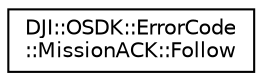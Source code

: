 digraph "Graphical Class Hierarchy"
{
 // INTERACTIVE_SVG=YES
 // LATEX_PDF_SIZE
  edge [fontname="Helvetica",fontsize="10",labelfontname="Helvetica",labelfontsize="10"];
  node [fontname="Helvetica",fontsize="10",shape=record];
  rankdir="LR";
  Node0 [label="DJI::OSDK::ErrorCode\l::MissionACK::Follow",height=0.2,width=0.4,color="black", fillcolor="white", style="filled",URL="$structDJI_1_1OSDK_1_1ErrorCode_1_1MissionACK_1_1Follow.html",tooltip="Follow Mission ACK Error Code."];
}
